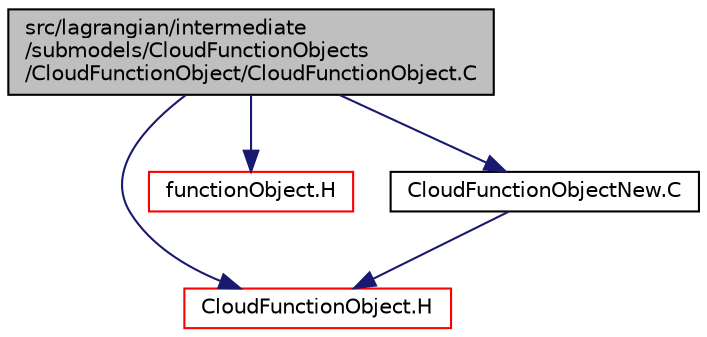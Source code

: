 digraph "src/lagrangian/intermediate/submodels/CloudFunctionObjects/CloudFunctionObject/CloudFunctionObject.C"
{
  bgcolor="transparent";
  edge [fontname="Helvetica",fontsize="10",labelfontname="Helvetica",labelfontsize="10"];
  node [fontname="Helvetica",fontsize="10",shape=record];
  Node1 [label="src/lagrangian/intermediate\l/submodels/CloudFunctionObjects\l/CloudFunctionObject/CloudFunctionObject.C",height=0.2,width=0.4,color="black", fillcolor="grey75", style="filled" fontcolor="black"];
  Node1 -> Node2 [color="midnightblue",fontsize="10",style="solid",fontname="Helvetica"];
  Node2 [label="CloudFunctionObject.H",height=0.2,width=0.4,color="red",URL="$CloudFunctionObject_8H.html"];
  Node1 -> Node3 [color="midnightblue",fontsize="10",style="solid",fontname="Helvetica"];
  Node3 [label="functionObject.H",height=0.2,width=0.4,color="red",URL="$functionObject_8H.html"];
  Node1 -> Node4 [color="midnightblue",fontsize="10",style="solid",fontname="Helvetica"];
  Node4 [label="CloudFunctionObjectNew.C",height=0.2,width=0.4,color="black",URL="$CloudFunctionObjectNew_8C.html"];
  Node4 -> Node2 [color="midnightblue",fontsize="10",style="solid",fontname="Helvetica"];
}
